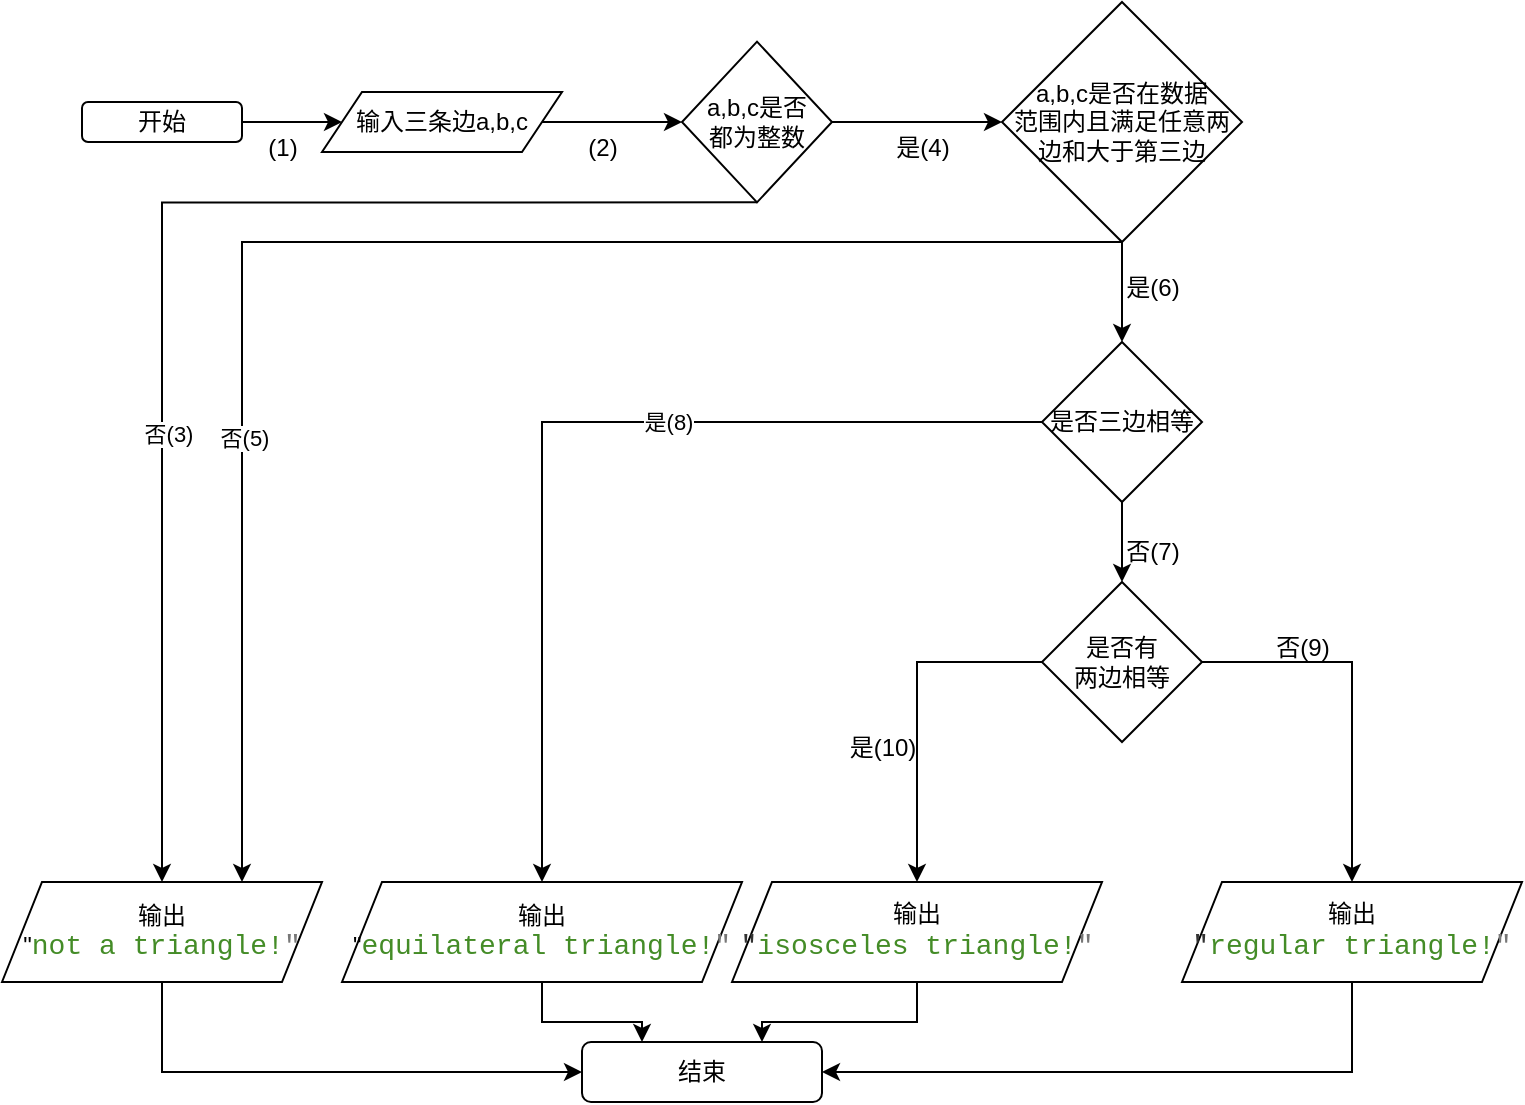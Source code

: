 <mxfile version="21.2.1" type="github">
  <diagram id="C5RBs43oDa-KdzZeNtuy" name="Page-1">
    <mxGraphModel dx="1049" dy="539" grid="1" gridSize="10" guides="1" tooltips="1" connect="1" arrows="1" fold="1" page="1" pageScale="1" pageWidth="827" pageHeight="1169" math="0" shadow="0">
      <root>
        <mxCell id="WIyWlLk6GJQsqaUBKTNV-0" />
        <mxCell id="WIyWlLk6GJQsqaUBKTNV-1" parent="WIyWlLk6GJQsqaUBKTNV-0" />
        <mxCell id="W-3R4G8rXyijKn3_a2bj-2" style="edgeStyle=orthogonalEdgeStyle;rounded=0;orthogonalLoop=1;jettySize=auto;html=1;exitX=1;exitY=0.5;exitDx=0;exitDy=0;" parent="WIyWlLk6GJQsqaUBKTNV-1" source="W-3R4G8rXyijKn3_a2bj-0" target="W-3R4G8rXyijKn3_a2bj-1" edge="1">
          <mxGeometry relative="1" as="geometry" />
        </mxCell>
        <mxCell id="W-3R4G8rXyijKn3_a2bj-0" value="开始" style="rounded=1;whiteSpace=wrap;html=1;" parent="WIyWlLk6GJQsqaUBKTNV-1" vertex="1">
          <mxGeometry x="60" y="70" width="80" height="20" as="geometry" />
        </mxCell>
        <mxCell id="W-3R4G8rXyijKn3_a2bj-4" style="edgeStyle=orthogonalEdgeStyle;rounded=0;orthogonalLoop=1;jettySize=auto;html=1;exitX=1;exitY=0.5;exitDx=0;exitDy=0;entryX=0;entryY=0.5;entryDx=0;entryDy=0;" parent="WIyWlLk6GJQsqaUBKTNV-1" source="W-3R4G8rXyijKn3_a2bj-1" target="W-3R4G8rXyijKn3_a2bj-3" edge="1">
          <mxGeometry relative="1" as="geometry" />
        </mxCell>
        <mxCell id="W-3R4G8rXyijKn3_a2bj-1" value="输入三条边a,b,c" style="shape=parallelogram;perimeter=parallelogramPerimeter;whiteSpace=wrap;html=1;fixedSize=1;" parent="WIyWlLk6GJQsqaUBKTNV-1" vertex="1">
          <mxGeometry x="180" y="65" width="120" height="30" as="geometry" />
        </mxCell>
        <mxCell id="W-3R4G8rXyijKn3_a2bj-10" style="edgeStyle=orthogonalEdgeStyle;rounded=0;orthogonalLoop=1;jettySize=auto;html=1;exitX=0.5;exitY=1;exitDx=0;exitDy=0;entryX=0.5;entryY=0;entryDx=0;entryDy=0;" parent="WIyWlLk6GJQsqaUBKTNV-1" source="W-3R4G8rXyijKn3_a2bj-3" target="W-3R4G8rXyijKn3_a2bj-7" edge="1">
          <mxGeometry relative="1" as="geometry">
            <Array as="points">
              <mxPoint x="100" y="120" />
            </Array>
          </mxGeometry>
        </mxCell>
        <mxCell id="W-3R4G8rXyijKn3_a2bj-11" value="否(3)" style="edgeLabel;html=1;align=center;verticalAlign=middle;resizable=0;points=[];" parent="W-3R4G8rXyijKn3_a2bj-10" vertex="1" connectable="0">
          <mxGeometry x="0.298" y="3" relative="1" as="geometry">
            <mxPoint as="offset" />
          </mxGeometry>
        </mxCell>
        <mxCell id="W-3R4G8rXyijKn3_a2bj-13" style="edgeStyle=orthogonalEdgeStyle;rounded=0;orthogonalLoop=1;jettySize=auto;html=1;exitX=1;exitY=0.5;exitDx=0;exitDy=0;entryX=0;entryY=0.5;entryDx=0;entryDy=0;" parent="WIyWlLk6GJQsqaUBKTNV-1" source="W-3R4G8rXyijKn3_a2bj-3" target="W-3R4G8rXyijKn3_a2bj-12" edge="1">
          <mxGeometry relative="1" as="geometry" />
        </mxCell>
        <mxCell id="W-3R4G8rXyijKn3_a2bj-3" value="a,b,c是否&lt;br&gt;都为整数" style="rhombus;whiteSpace=wrap;html=1;aspect=fixed;" parent="WIyWlLk6GJQsqaUBKTNV-1" vertex="1">
          <mxGeometry x="360" y="39.82" width="75" height="80.36" as="geometry" />
        </mxCell>
        <mxCell id="W-3R4G8rXyijKn3_a2bj-5" value="(1)" style="text;html=1;align=center;verticalAlign=middle;resizable=0;points=[];autosize=1;strokeColor=none;fillColor=none;" parent="WIyWlLk6GJQsqaUBKTNV-1" vertex="1">
          <mxGeometry x="140" y="78" width="40" height="30" as="geometry" />
        </mxCell>
        <mxCell id="W-3R4G8rXyijKn3_a2bj-6" value="(2)" style="text;html=1;align=center;verticalAlign=middle;resizable=0;points=[];autosize=1;strokeColor=none;fillColor=none;" parent="WIyWlLk6GJQsqaUBKTNV-1" vertex="1">
          <mxGeometry x="300" y="78" width="40" height="30" as="geometry" />
        </mxCell>
        <mxCell id="t1ZmpZmWmauDbskzmMKB-1" style="edgeStyle=orthogonalEdgeStyle;rounded=0;orthogonalLoop=1;jettySize=auto;html=1;exitX=0.5;exitY=1;exitDx=0;exitDy=0;entryX=0;entryY=0.5;entryDx=0;entryDy=0;" edge="1" parent="WIyWlLk6GJQsqaUBKTNV-1" source="W-3R4G8rXyijKn3_a2bj-7" target="t1ZmpZmWmauDbskzmMKB-0">
          <mxGeometry relative="1" as="geometry" />
        </mxCell>
        <mxCell id="W-3R4G8rXyijKn3_a2bj-7" value="输出&lt;br&gt;&quot;&lt;span style=&quot;font-family: Consolas, &amp;quot;Courier New&amp;quot;, monospace; font-size: 14px; color: rgb(68, 140, 39);&quot;&gt;not a triangle!&lt;/span&gt;&lt;span style=&quot;font-family: Consolas, &amp;quot;Courier New&amp;quot;, monospace; font-size: 14px; color: rgb(119, 119, 119);&quot;&gt;&quot;&lt;/span&gt;" style="shape=parallelogram;perimeter=parallelogramPerimeter;whiteSpace=wrap;html=1;fixedSize=1;" parent="WIyWlLk6GJQsqaUBKTNV-1" vertex="1">
          <mxGeometry x="20" y="460" width="160" height="50" as="geometry" />
        </mxCell>
        <mxCell id="W-3R4G8rXyijKn3_a2bj-8" style="edgeStyle=orthogonalEdgeStyle;rounded=0;orthogonalLoop=1;jettySize=auto;html=1;exitX=0.5;exitY=1;exitDx=0;exitDy=0;" parent="WIyWlLk6GJQsqaUBKTNV-1" source="W-3R4G8rXyijKn3_a2bj-3" target="W-3R4G8rXyijKn3_a2bj-3" edge="1">
          <mxGeometry relative="1" as="geometry" />
        </mxCell>
        <mxCell id="W-3R4G8rXyijKn3_a2bj-15" style="edgeStyle=orthogonalEdgeStyle;rounded=0;orthogonalLoop=1;jettySize=auto;html=1;exitX=0.5;exitY=1;exitDx=0;exitDy=0;entryX=0.75;entryY=0;entryDx=0;entryDy=0;" parent="WIyWlLk6GJQsqaUBKTNV-1" source="W-3R4G8rXyijKn3_a2bj-12" target="W-3R4G8rXyijKn3_a2bj-7" edge="1">
          <mxGeometry relative="1" as="geometry">
            <Array as="points">
              <mxPoint x="140" y="140" />
            </Array>
          </mxGeometry>
        </mxCell>
        <mxCell id="W-3R4G8rXyijKn3_a2bj-16" value="否(5)" style="edgeLabel;html=1;align=center;verticalAlign=middle;resizable=0;points=[];" parent="W-3R4G8rXyijKn3_a2bj-15" vertex="1" connectable="0">
          <mxGeometry x="0.415" y="1" relative="1" as="geometry">
            <mxPoint as="offset" />
          </mxGeometry>
        </mxCell>
        <mxCell id="W-3R4G8rXyijKn3_a2bj-18" style="edgeStyle=orthogonalEdgeStyle;rounded=0;orthogonalLoop=1;jettySize=auto;html=1;exitX=0.5;exitY=1;exitDx=0;exitDy=0;entryX=0.5;entryY=0;entryDx=0;entryDy=0;" parent="WIyWlLk6GJQsqaUBKTNV-1" source="W-3R4G8rXyijKn3_a2bj-12" target="W-3R4G8rXyijKn3_a2bj-17" edge="1">
          <mxGeometry relative="1" as="geometry" />
        </mxCell>
        <mxCell id="W-3R4G8rXyijKn3_a2bj-12" value="a,b,c是否在数据&lt;br&gt;范围内且满足任意两边和大于第三边" style="rhombus;whiteSpace=wrap;html=1;" parent="WIyWlLk6GJQsqaUBKTNV-1" vertex="1">
          <mxGeometry x="520" y="20" width="120" height="120" as="geometry" />
        </mxCell>
        <mxCell id="W-3R4G8rXyijKn3_a2bj-14" value="是(4)" style="text;html=1;align=center;verticalAlign=middle;resizable=0;points=[];autosize=1;strokeColor=none;fillColor=none;" parent="WIyWlLk6GJQsqaUBKTNV-1" vertex="1">
          <mxGeometry x="455" y="78" width="50" height="30" as="geometry" />
        </mxCell>
        <mxCell id="W-3R4G8rXyijKn3_a2bj-22" style="edgeStyle=orthogonalEdgeStyle;rounded=0;orthogonalLoop=1;jettySize=auto;html=1;exitX=0;exitY=0.5;exitDx=0;exitDy=0;entryX=0.5;entryY=0;entryDx=0;entryDy=0;" parent="WIyWlLk6GJQsqaUBKTNV-1" source="W-3R4G8rXyijKn3_a2bj-17" target="W-3R4G8rXyijKn3_a2bj-21" edge="1">
          <mxGeometry relative="1" as="geometry" />
        </mxCell>
        <mxCell id="W-3R4G8rXyijKn3_a2bj-23" value="是(8)" style="edgeLabel;html=1;align=center;verticalAlign=middle;resizable=0;points=[];" parent="W-3R4G8rXyijKn3_a2bj-22" vertex="1" connectable="0">
          <mxGeometry x="-0.221" relative="1" as="geometry">
            <mxPoint as="offset" />
          </mxGeometry>
        </mxCell>
        <mxCell id="W-3R4G8rXyijKn3_a2bj-24" style="edgeStyle=orthogonalEdgeStyle;rounded=0;orthogonalLoop=1;jettySize=auto;html=1;exitX=0.5;exitY=1;exitDx=0;exitDy=0;entryX=0.5;entryY=0;entryDx=0;entryDy=0;" parent="WIyWlLk6GJQsqaUBKTNV-1" source="W-3R4G8rXyijKn3_a2bj-17" target="W-3R4G8rXyijKn3_a2bj-20" edge="1">
          <mxGeometry relative="1" as="geometry" />
        </mxCell>
        <mxCell id="W-3R4G8rXyijKn3_a2bj-17" value="是否三边相等" style="rhombus;whiteSpace=wrap;html=1;" parent="WIyWlLk6GJQsqaUBKTNV-1" vertex="1">
          <mxGeometry x="540" y="190" width="80" height="80" as="geometry" />
        </mxCell>
        <mxCell id="W-3R4G8rXyijKn3_a2bj-19" value="是(6)" style="text;html=1;align=center;verticalAlign=middle;resizable=0;points=[];autosize=1;strokeColor=none;fillColor=none;" parent="WIyWlLk6GJQsqaUBKTNV-1" vertex="1">
          <mxGeometry x="570" y="148" width="50" height="30" as="geometry" />
        </mxCell>
        <mxCell id="W-3R4G8rXyijKn3_a2bj-27" style="edgeStyle=orthogonalEdgeStyle;rounded=0;orthogonalLoop=1;jettySize=auto;html=1;exitX=0;exitY=0.5;exitDx=0;exitDy=0;" parent="WIyWlLk6GJQsqaUBKTNV-1" source="W-3R4G8rXyijKn3_a2bj-20" target="W-3R4G8rXyijKn3_a2bj-26" edge="1">
          <mxGeometry relative="1" as="geometry" />
        </mxCell>
        <mxCell id="W-3R4G8rXyijKn3_a2bj-30" style="edgeStyle=orthogonalEdgeStyle;rounded=0;orthogonalLoop=1;jettySize=auto;html=1;exitX=1;exitY=0.5;exitDx=0;exitDy=0;entryX=0.5;entryY=0;entryDx=0;entryDy=0;" parent="WIyWlLk6GJQsqaUBKTNV-1" source="W-3R4G8rXyijKn3_a2bj-20" target="W-3R4G8rXyijKn3_a2bj-29" edge="1">
          <mxGeometry relative="1" as="geometry" />
        </mxCell>
        <mxCell id="W-3R4G8rXyijKn3_a2bj-20" value="是否有&lt;br&gt;两边相等" style="rhombus;whiteSpace=wrap;html=1;" parent="WIyWlLk6GJQsqaUBKTNV-1" vertex="1">
          <mxGeometry x="540" y="310" width="80" height="80" as="geometry" />
        </mxCell>
        <mxCell id="t1ZmpZmWmauDbskzmMKB-2" style="edgeStyle=orthogonalEdgeStyle;rounded=0;orthogonalLoop=1;jettySize=auto;html=1;exitX=0.5;exitY=1;exitDx=0;exitDy=0;entryX=0.25;entryY=0;entryDx=0;entryDy=0;" edge="1" parent="WIyWlLk6GJQsqaUBKTNV-1" source="W-3R4G8rXyijKn3_a2bj-21" target="t1ZmpZmWmauDbskzmMKB-0">
          <mxGeometry relative="1" as="geometry" />
        </mxCell>
        <mxCell id="W-3R4G8rXyijKn3_a2bj-21" value="输出&lt;br&gt;&quot;&lt;span style=&quot;font-family: Consolas, &amp;quot;Courier New&amp;quot;, monospace; font-size: 14px; color: rgb(68, 140, 39);&quot;&gt;equilateral triangle!&lt;/span&gt;&lt;span style=&quot;font-family: Consolas, &amp;quot;Courier New&amp;quot;, monospace; font-size: 14px; color: rgb(119, 119, 119);&quot;&gt;&quot;&lt;/span&gt;" style="shape=parallelogram;perimeter=parallelogramPerimeter;whiteSpace=wrap;html=1;fixedSize=1;" parent="WIyWlLk6GJQsqaUBKTNV-1" vertex="1">
          <mxGeometry x="190" y="460" width="200" height="50" as="geometry" />
        </mxCell>
        <mxCell id="W-3R4G8rXyijKn3_a2bj-25" value="否(7)" style="text;html=1;align=center;verticalAlign=middle;resizable=0;points=[];autosize=1;strokeColor=none;fillColor=none;" parent="WIyWlLk6GJQsqaUBKTNV-1" vertex="1">
          <mxGeometry x="570" y="280" width="50" height="30" as="geometry" />
        </mxCell>
        <mxCell id="t1ZmpZmWmauDbskzmMKB-3" style="edgeStyle=orthogonalEdgeStyle;rounded=0;orthogonalLoop=1;jettySize=auto;html=1;exitX=0.5;exitY=1;exitDx=0;exitDy=0;entryX=0.75;entryY=0;entryDx=0;entryDy=0;" edge="1" parent="WIyWlLk6GJQsqaUBKTNV-1" source="W-3R4G8rXyijKn3_a2bj-26" target="t1ZmpZmWmauDbskzmMKB-0">
          <mxGeometry relative="1" as="geometry" />
        </mxCell>
        <mxCell id="W-3R4G8rXyijKn3_a2bj-26" value="输出&lt;br&gt;&lt;div style=&quot;color: rgb(51, 51, 51); font-family: Consolas, &amp;quot;Courier New&amp;quot;, monospace; font-size: 14px; line-height: 19px;&quot;&gt;&quot;&lt;span style=&quot;color: rgb(68, 140, 39);&quot;&gt;isosceles triangle!&lt;/span&gt;&lt;span style=&quot;color: rgb(119, 119, 119);&quot;&gt;&quot;&lt;/span&gt;&lt;/div&gt;" style="shape=parallelogram;perimeter=parallelogramPerimeter;whiteSpace=wrap;html=1;fixedSize=1;" parent="WIyWlLk6GJQsqaUBKTNV-1" vertex="1">
          <mxGeometry x="385" y="460" width="185" height="50" as="geometry" />
        </mxCell>
        <mxCell id="W-3R4G8rXyijKn3_a2bj-28" value="是(10)" style="text;html=1;align=center;verticalAlign=middle;resizable=0;points=[];autosize=1;strokeColor=none;fillColor=none;" parent="WIyWlLk6GJQsqaUBKTNV-1" vertex="1">
          <mxGeometry x="430" y="378" width="60" height="30" as="geometry" />
        </mxCell>
        <mxCell id="t1ZmpZmWmauDbskzmMKB-4" style="edgeStyle=orthogonalEdgeStyle;rounded=0;orthogonalLoop=1;jettySize=auto;html=1;exitX=0.5;exitY=1;exitDx=0;exitDy=0;entryX=1;entryY=0.5;entryDx=0;entryDy=0;" edge="1" parent="WIyWlLk6GJQsqaUBKTNV-1" source="W-3R4G8rXyijKn3_a2bj-29" target="t1ZmpZmWmauDbskzmMKB-0">
          <mxGeometry relative="1" as="geometry" />
        </mxCell>
        <mxCell id="W-3R4G8rXyijKn3_a2bj-29" value="输出&lt;br&gt;&lt;div style=&quot;color: rgb(51, 51, 51); font-family: Consolas, &amp;quot;Courier New&amp;quot;, monospace; font-size: 14px; line-height: 19px;&quot;&gt;&quot;&lt;span style=&quot;color: rgb(68, 140, 39);&quot;&gt;regular triangle!&lt;/span&gt;&lt;span style=&quot;color: rgb(119, 119, 119);&quot;&gt;&quot;&lt;/span&gt;&lt;/div&gt;" style="shape=parallelogram;perimeter=parallelogramPerimeter;whiteSpace=wrap;html=1;fixedSize=1;" parent="WIyWlLk6GJQsqaUBKTNV-1" vertex="1">
          <mxGeometry x="610" y="460" width="170" height="50" as="geometry" />
        </mxCell>
        <mxCell id="W-3R4G8rXyijKn3_a2bj-31" value="否(9)" style="text;html=1;align=center;verticalAlign=middle;resizable=0;points=[];autosize=1;strokeColor=none;fillColor=none;" parent="WIyWlLk6GJQsqaUBKTNV-1" vertex="1">
          <mxGeometry x="645" y="328" width="50" height="30" as="geometry" />
        </mxCell>
        <mxCell id="t1ZmpZmWmauDbskzmMKB-0" value="结束" style="rounded=1;whiteSpace=wrap;html=1;" vertex="1" parent="WIyWlLk6GJQsqaUBKTNV-1">
          <mxGeometry x="310" y="540" width="120" height="30" as="geometry" />
        </mxCell>
      </root>
    </mxGraphModel>
  </diagram>
</mxfile>
